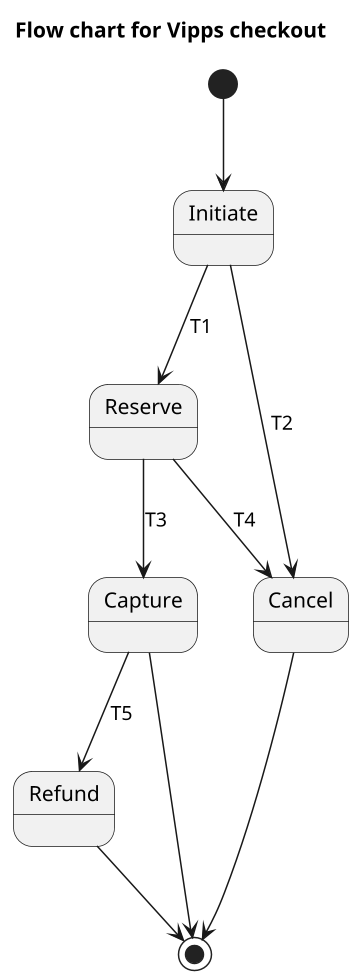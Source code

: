 @startuml
skinparam monochrome true

Title Flow chart for Vipps checkout

scale 1.5
'scale 1.5 | scale 200 width | scale 100 height | scale [max] 200x100

[*] --> Initiate
Initiate --> Reserve :T1
Initiate --> Cancel :T2
Reserve --> Capture :T3
Reserve --> Cancel  :T4
Capture --> Refund  :T5
Capture --> [*]
Cancel --> [*] 
Refund --> [*]

@enduml